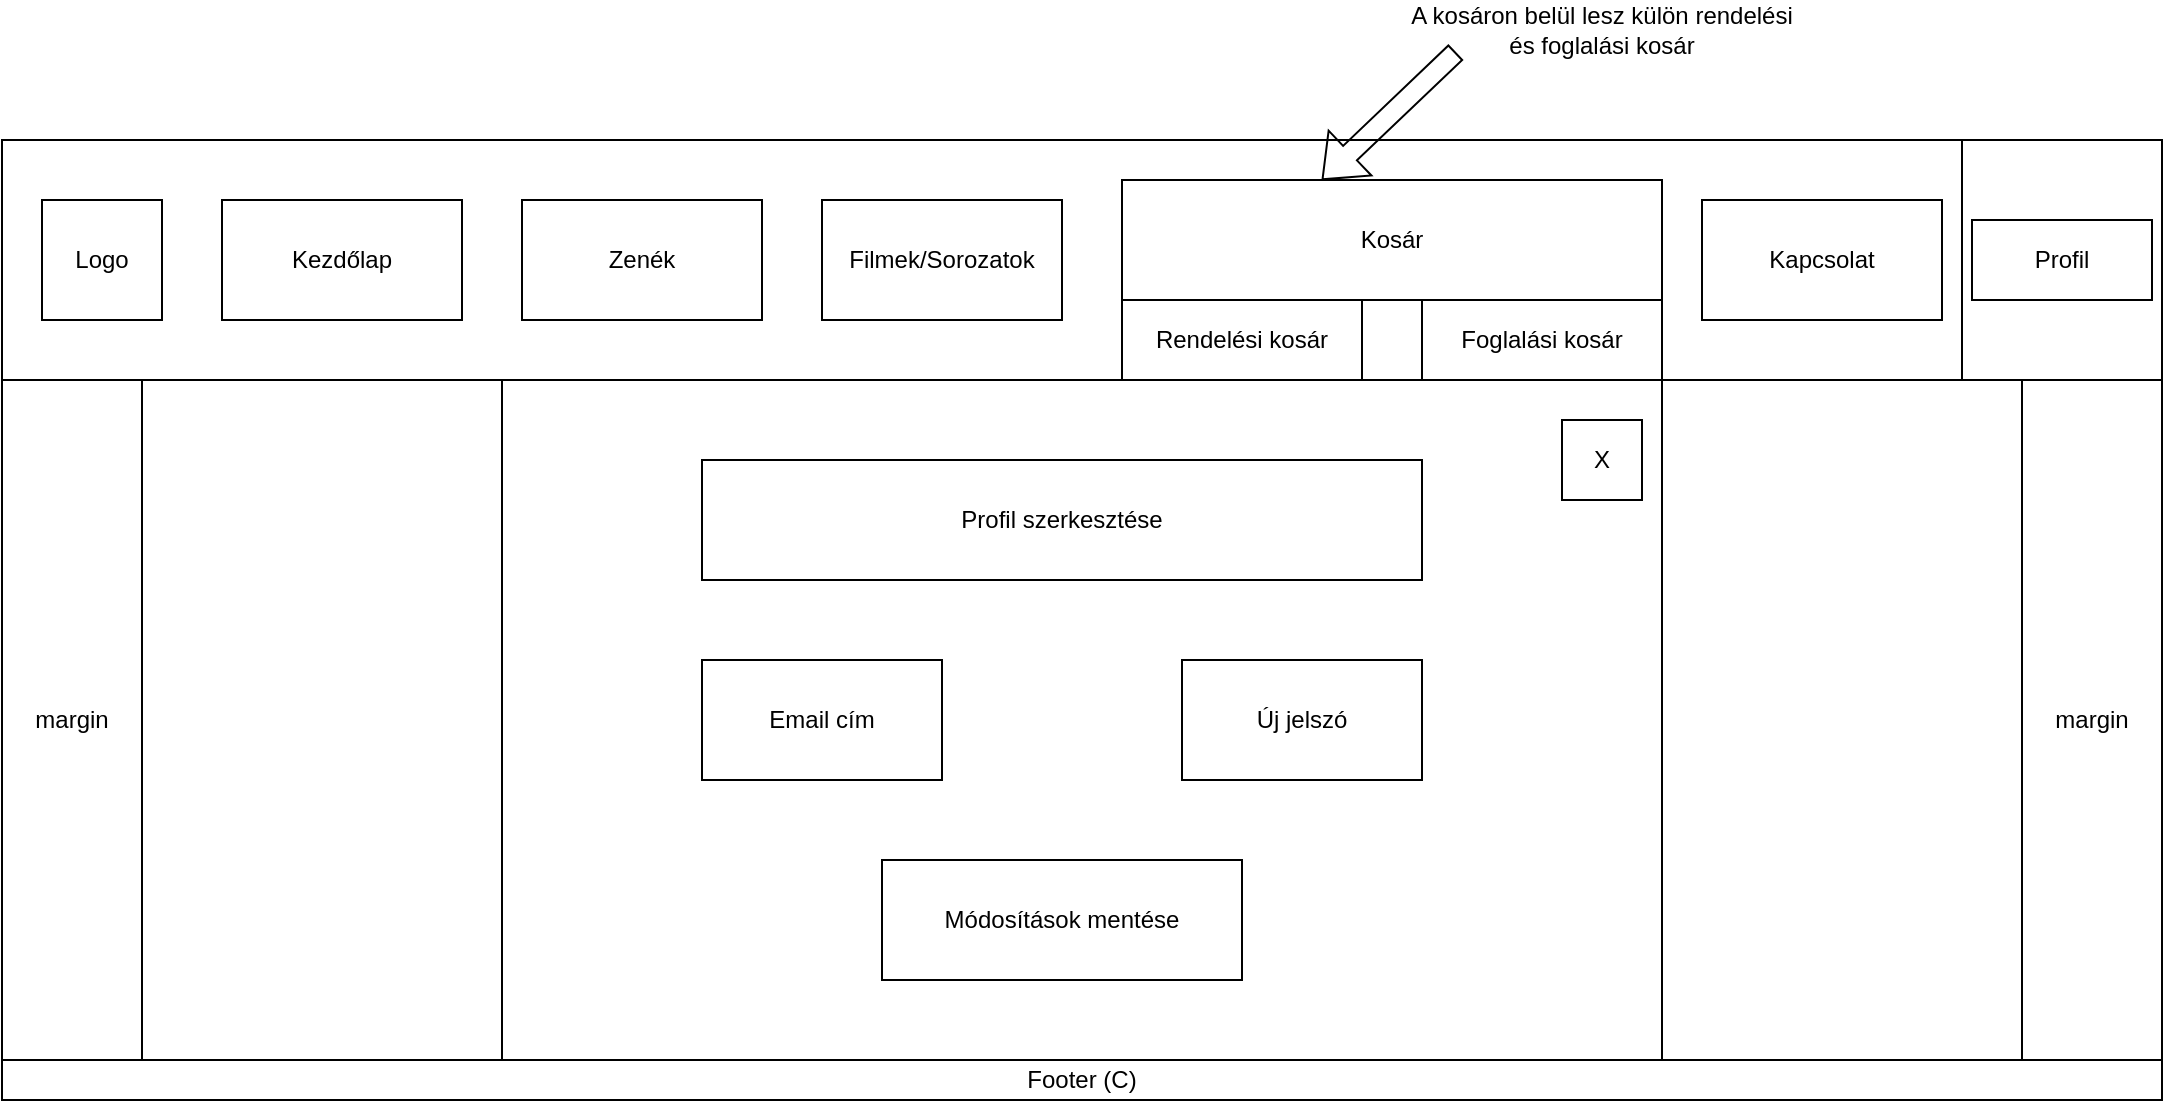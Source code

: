 <mxfile version="26.2.3">
  <diagram name="1 oldal" id="v5EixBLNwr75e_wbzo82">
    <mxGraphModel dx="-1053" dy="-418" grid="1" gridSize="10" guides="1" tooltips="1" connect="1" arrows="1" fold="1" page="1" pageScale="1" pageWidth="827" pageHeight="1169" math="0" shadow="0">
      <root>
        <mxCell id="0" />
        <mxCell id="1" parent="0" />
        <mxCell id="Mzl1R8hjZluAE1irrndK-1" value="" style="rounded=0;whiteSpace=wrap;html=1;" vertex="1" parent="1">
          <mxGeometry x="3110" y="1910" width="1080" height="480" as="geometry" />
        </mxCell>
        <mxCell id="Mzl1R8hjZluAE1irrndK-2" value="" style="rounded=0;whiteSpace=wrap;html=1;" vertex="1" parent="1">
          <mxGeometry x="3110" y="1910" width="1080" height="120" as="geometry" />
        </mxCell>
        <mxCell id="Mzl1R8hjZluAE1irrndK-3" style="edgeStyle=orthogonalEdgeStyle;rounded=0;orthogonalLoop=1;jettySize=auto;html=1;exitX=0.5;exitY=0;exitDx=0;exitDy=0;" edge="1" parent="1" source="Mzl1R8hjZluAE1irrndK-4">
          <mxGeometry relative="1" as="geometry">
            <mxPoint x="3650" y="2370" as="targetPoint" />
          </mxGeometry>
        </mxCell>
        <mxCell id="Mzl1R8hjZluAE1irrndK-4" value="" style="rounded=0;whiteSpace=wrap;html=1;" vertex="1" parent="1">
          <mxGeometry x="3110" y="2370" width="1080" height="20" as="geometry" />
        </mxCell>
        <mxCell id="Mzl1R8hjZluAE1irrndK-5" value="" style="rounded=0;whiteSpace=wrap;html=1;" vertex="1" parent="1">
          <mxGeometry x="4090" y="1910" width="100" height="120" as="geometry" />
        </mxCell>
        <mxCell id="Mzl1R8hjZluAE1irrndK-6" value="" style="rounded=0;whiteSpace=wrap;html=1;" vertex="1" parent="1">
          <mxGeometry x="3220" y="1940" width="120" height="60" as="geometry" />
        </mxCell>
        <mxCell id="Mzl1R8hjZluAE1irrndK-7" value="" style="rounded=0;whiteSpace=wrap;html=1;" vertex="1" parent="1">
          <mxGeometry x="3820" y="1970" width="120" height="60" as="geometry" />
        </mxCell>
        <mxCell id="Mzl1R8hjZluAE1irrndK-8" value="" style="rounded=0;whiteSpace=wrap;html=1;" vertex="1" parent="1">
          <mxGeometry x="3370" y="1940" width="120" height="60" as="geometry" />
        </mxCell>
        <mxCell id="Mzl1R8hjZluAE1irrndK-9" value="" style="rounded=0;whiteSpace=wrap;html=1;" vertex="1" parent="1">
          <mxGeometry x="3670" y="1970" width="120" height="60" as="geometry" />
        </mxCell>
        <mxCell id="Mzl1R8hjZluAE1irrndK-10" value="" style="rounded=0;whiteSpace=wrap;html=1;" vertex="1" parent="1">
          <mxGeometry x="3520" y="1940" width="120" height="60" as="geometry" />
        </mxCell>
        <mxCell id="Mzl1R8hjZluAE1irrndK-11" value="" style="rounded=0;whiteSpace=wrap;html=1;" vertex="1" parent="1">
          <mxGeometry x="3180" y="2030" width="940" height="340" as="geometry" />
        </mxCell>
        <mxCell id="Mzl1R8hjZluAE1irrndK-12" value="Kezdőlap" style="text;html=1;align=center;verticalAlign=middle;whiteSpace=wrap;rounded=0;" vertex="1" parent="1">
          <mxGeometry x="3220" y="1940" width="120" height="60" as="geometry" />
        </mxCell>
        <mxCell id="Mzl1R8hjZluAE1irrndK-13" value="" style="rounded=0;whiteSpace=wrap;html=1;" vertex="1" parent="1">
          <mxGeometry x="3130" y="1940" width="60" height="60" as="geometry" />
        </mxCell>
        <mxCell id="Mzl1R8hjZluAE1irrndK-14" value="&lt;div&gt;Logo&lt;/div&gt;" style="text;html=1;align=center;verticalAlign=middle;whiteSpace=wrap;rounded=0;" vertex="1" parent="1">
          <mxGeometry x="3130" y="1940" width="60" height="60" as="geometry" />
        </mxCell>
        <mxCell id="Mzl1R8hjZluAE1irrndK-15" value="Zenék" style="text;html=1;align=center;verticalAlign=middle;whiteSpace=wrap;rounded=0;" vertex="1" parent="1">
          <mxGeometry x="3370" y="1940" width="120" height="60" as="geometry" />
        </mxCell>
        <mxCell id="Mzl1R8hjZluAE1irrndK-16" value="Filmek/Sorozatok" style="text;html=1;align=center;verticalAlign=middle;whiteSpace=wrap;rounded=0;" vertex="1" parent="1">
          <mxGeometry x="3520" y="1940" width="120" height="60" as="geometry" />
        </mxCell>
        <mxCell id="Mzl1R8hjZluAE1irrndK-17" value="Rendelési kosár" style="text;html=1;align=center;verticalAlign=middle;whiteSpace=wrap;rounded=0;" vertex="1" parent="1">
          <mxGeometry x="3670" y="1980" width="120" height="60" as="geometry" />
        </mxCell>
        <mxCell id="Mzl1R8hjZluAE1irrndK-18" value="Footer (C)" style="text;html=1;align=center;verticalAlign=middle;whiteSpace=wrap;rounded=0;" vertex="1" parent="1">
          <mxGeometry x="3110" y="2370" width="1080" height="20" as="geometry" />
        </mxCell>
        <mxCell id="Mzl1R8hjZluAE1irrndK-19" value="margin" style="text;html=1;align=center;verticalAlign=middle;whiteSpace=wrap;rounded=0;" vertex="1" parent="1">
          <mxGeometry x="3110" y="2030" width="70" height="340" as="geometry" />
        </mxCell>
        <mxCell id="Mzl1R8hjZluAE1irrndK-20" value="margin" style="text;html=1;align=center;verticalAlign=middle;whiteSpace=wrap;rounded=0;" vertex="1" parent="1">
          <mxGeometry x="4120" y="2030" width="70" height="340" as="geometry" />
        </mxCell>
        <mxCell id="Mzl1R8hjZluAE1irrndK-25" value="Profil" style="rounded=0;whiteSpace=wrap;html=1;" vertex="1" parent="1">
          <mxGeometry x="4095" y="1950" width="90" height="40" as="geometry" />
        </mxCell>
        <mxCell id="Mzl1R8hjZluAE1irrndK-26" value="" style="rounded=0;whiteSpace=wrap;html=1;" vertex="1" parent="1">
          <mxGeometry x="3960" y="1940" width="120" height="60" as="geometry" />
        </mxCell>
        <mxCell id="Mzl1R8hjZluAE1irrndK-28" value="Kapcsolat" style="text;html=1;align=center;verticalAlign=middle;whiteSpace=wrap;rounded=0;" vertex="1" parent="1">
          <mxGeometry x="3960" y="1940" width="120" height="60" as="geometry" />
        </mxCell>
        <mxCell id="Mzl1R8hjZluAE1irrndK-29" value="Foglalási kosár" style="text;html=1;align=center;verticalAlign=middle;whiteSpace=wrap;rounded=0;" vertex="1" parent="1">
          <mxGeometry x="3820" y="1980" width="120" height="60" as="geometry" />
        </mxCell>
        <mxCell id="Mzl1R8hjZluAE1irrndK-34" value="Kosár" style="rounded=0;whiteSpace=wrap;html=1;" vertex="1" parent="1">
          <mxGeometry x="3670" y="1930" width="270" height="60" as="geometry" />
        </mxCell>
        <mxCell id="Mzl1R8hjZluAE1irrndK-35" value="A kosáron belül lesz külön rendelési és foglalási kosár" style="text;html=1;align=center;verticalAlign=middle;whiteSpace=wrap;rounded=0;" vertex="1" parent="1">
          <mxGeometry x="3810" y="1840" width="200" height="30" as="geometry" />
        </mxCell>
        <mxCell id="Mzl1R8hjZluAE1irrndK-36" value="" style="endArrow=classic;html=1;rounded=0;entryX=0.37;entryY=0;entryDx=0;entryDy=0;shape=flexArrow;entryPerimeter=0;exitX=0.135;exitY=0.867;exitDx=0;exitDy=0;exitPerimeter=0;" edge="1" parent="1" source="Mzl1R8hjZluAE1irrndK-35" target="Mzl1R8hjZluAE1irrndK-34">
          <mxGeometry width="50" height="50" relative="1" as="geometry">
            <mxPoint x="3690" y="1890" as="sourcePoint" />
            <mxPoint x="3570" y="1970" as="targetPoint" />
          </mxGeometry>
        </mxCell>
        <mxCell id="Mzl1R8hjZluAE1irrndK-41" value="" style="rounded=0;whiteSpace=wrap;html=1;" vertex="1" parent="1">
          <mxGeometry x="3360" y="2030" width="580" height="340" as="geometry" />
        </mxCell>
        <mxCell id="Mzl1R8hjZluAE1irrndK-42" value="Profil szerkesztése" style="rounded=0;whiteSpace=wrap;html=1;" vertex="1" parent="1">
          <mxGeometry x="3460" y="2070" width="360" height="60" as="geometry" />
        </mxCell>
        <mxCell id="Mzl1R8hjZluAE1irrndK-43" value="X" style="rounded=0;whiteSpace=wrap;html=1;" vertex="1" parent="1">
          <mxGeometry x="3890" y="2050" width="40" height="40" as="geometry" />
        </mxCell>
        <mxCell id="Mzl1R8hjZluAE1irrndK-44" value="Email cím" style="rounded=0;whiteSpace=wrap;html=1;" vertex="1" parent="1">
          <mxGeometry x="3460" y="2170" width="120" height="60" as="geometry" />
        </mxCell>
        <mxCell id="Mzl1R8hjZluAE1irrndK-45" value="Új jelszó" style="rounded=0;whiteSpace=wrap;html=1;" vertex="1" parent="1">
          <mxGeometry x="3700" y="2170" width="120" height="60" as="geometry" />
        </mxCell>
        <mxCell id="Mzl1R8hjZluAE1irrndK-46" value="Módosítások mentése" style="rounded=0;whiteSpace=wrap;html=1;" vertex="1" parent="1">
          <mxGeometry x="3550" y="2270" width="180" height="60" as="geometry" />
        </mxCell>
      </root>
    </mxGraphModel>
  </diagram>
</mxfile>
